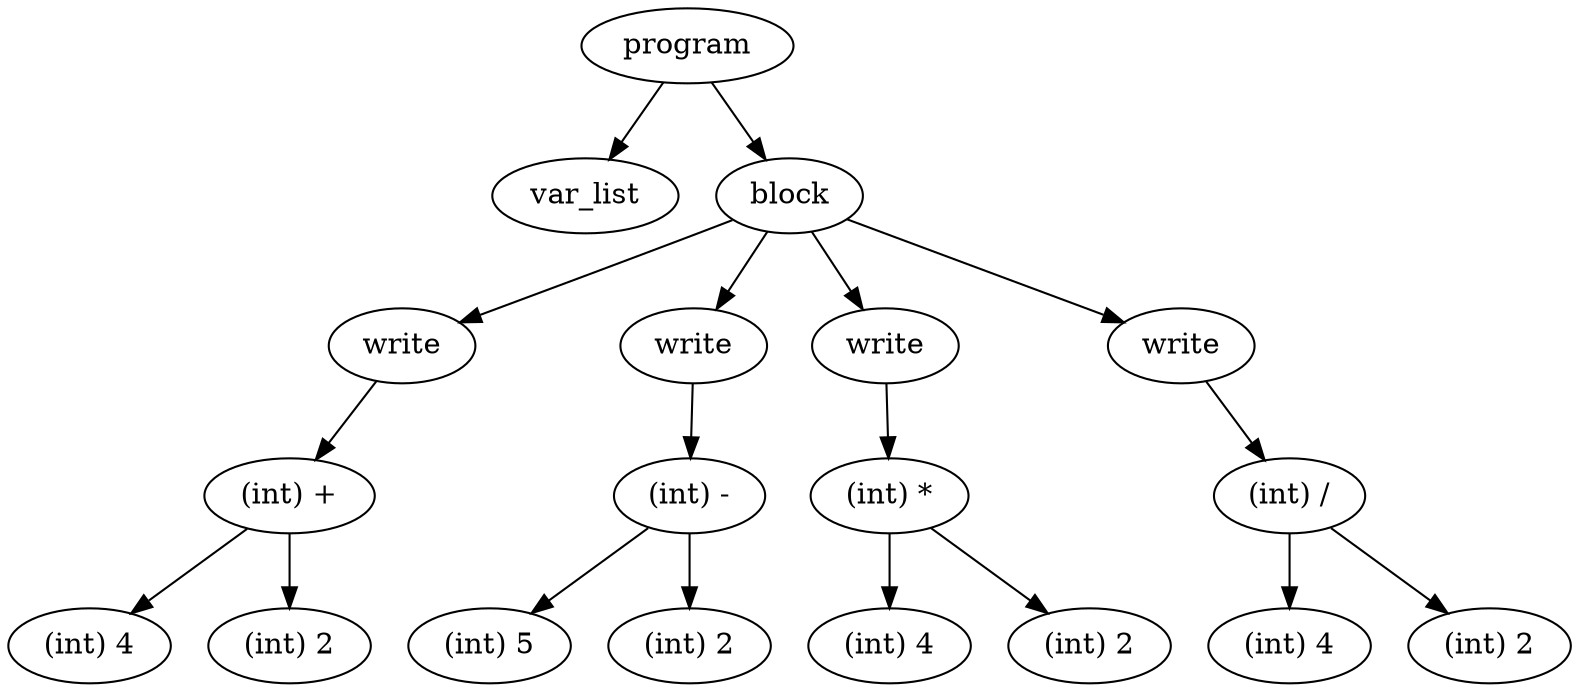 digraph {
graph [ordering="out"];
node0[label="program"];
node1[label="var_list"];
node0 -> node1;
node2[label="block"];
node3[label="write"];
node4[label="(int) +"];
node5[label="(int) 4"];
node4 -> node5;
node6[label="(int) 2"];
node4 -> node6;
node3 -> node4;
node2 -> node3;
node7[label="write"];
node8[label="(int) -"];
node9[label="(int) 5"];
node8 -> node9;
node10[label="(int) 2"];
node8 -> node10;
node7 -> node8;
node2 -> node7;
node11[label="write"];
node12[label="(int) *"];
node13[label="(int) 4"];
node12 -> node13;
node14[label="(int) 2"];
node12 -> node14;
node11 -> node12;
node2 -> node11;
node15[label="write"];
node16[label="(int) /"];
node17[label="(int) 4"];
node16 -> node17;
node18[label="(int) 2"];
node16 -> node18;
node15 -> node16;
node2 -> node15;
node0 -> node2;
}
